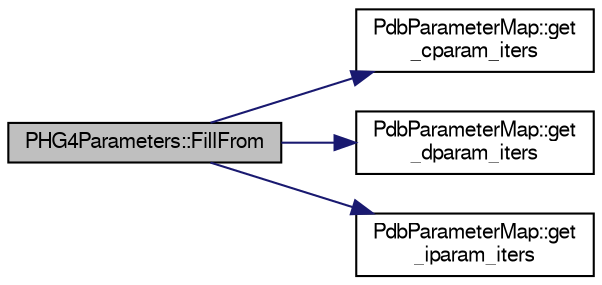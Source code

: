 digraph "PHG4Parameters::FillFrom"
{
  bgcolor="transparent";
  edge [fontname="FreeSans",fontsize="10",labelfontname="FreeSans",labelfontsize="10"];
  node [fontname="FreeSans",fontsize="10",shape=record];
  rankdir="LR";
  Node1 [label="PHG4Parameters::FillFrom",height=0.2,width=0.4,color="black", fillcolor="grey75", style="filled" fontcolor="black"];
  Node1 -> Node2 [color="midnightblue",fontsize="10",style="solid",fontname="FreeSans"];
  Node2 [label="PdbParameterMap::get\l_cparam_iters",height=0.2,width=0.4,color="black",URL="$d8/d21/classPdbParameterMap.html#ab0e99129bc91837311172241b78f4c82"];
  Node1 -> Node3 [color="midnightblue",fontsize="10",style="solid",fontname="FreeSans"];
  Node3 [label="PdbParameterMap::get\l_dparam_iters",height=0.2,width=0.4,color="black",URL="$d8/d21/classPdbParameterMap.html#ade341cd2fa2ac009cd6e7741e728f85b"];
  Node1 -> Node4 [color="midnightblue",fontsize="10",style="solid",fontname="FreeSans"];
  Node4 [label="PdbParameterMap::get\l_iparam_iters",height=0.2,width=0.4,color="black",URL="$d8/d21/classPdbParameterMap.html#ac348934f368cf69d37ce7480fdcd332c"];
}

